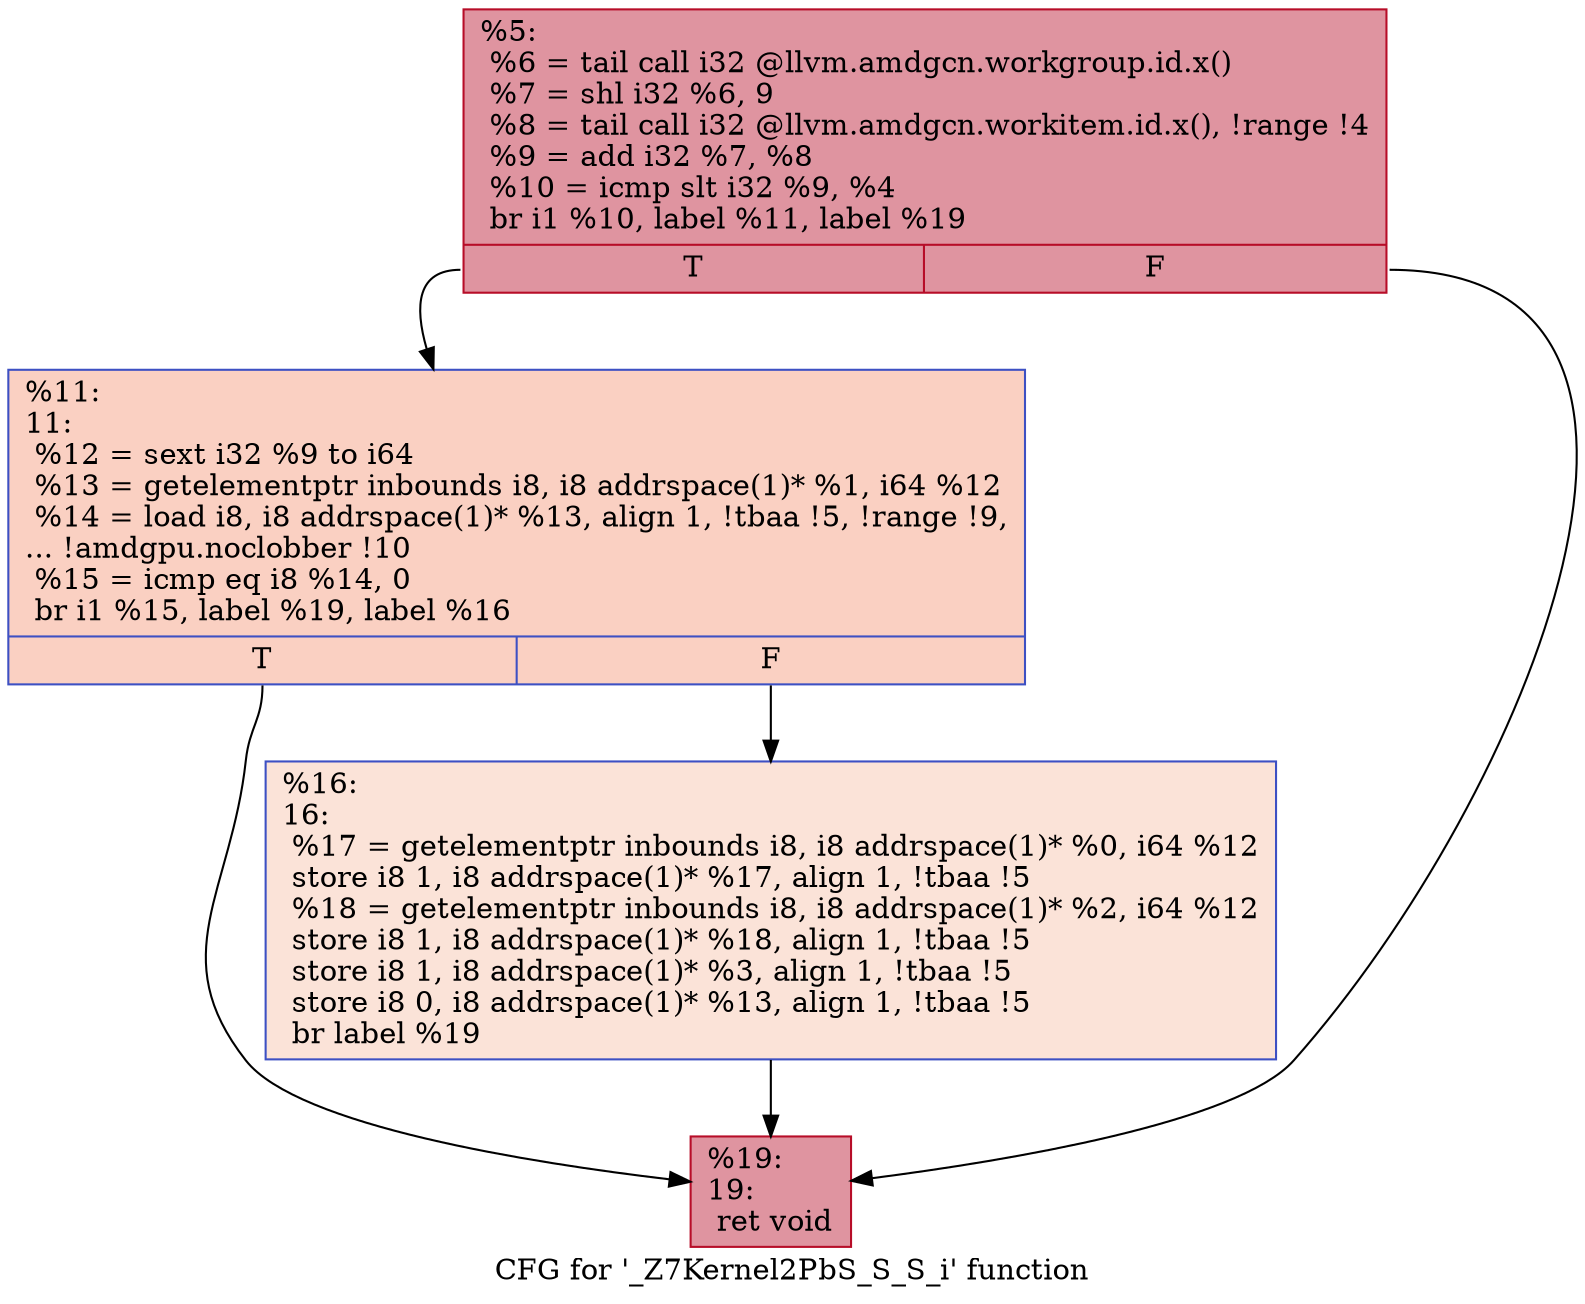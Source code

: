 digraph "CFG for '_Z7Kernel2PbS_S_S_i' function" {
	label="CFG for '_Z7Kernel2PbS_S_S_i' function";

	Node0x4f8d030 [shape=record,color="#b70d28ff", style=filled, fillcolor="#b70d2870",label="{%5:\l  %6 = tail call i32 @llvm.amdgcn.workgroup.id.x()\l  %7 = shl i32 %6, 9\l  %8 = tail call i32 @llvm.amdgcn.workitem.id.x(), !range !4\l  %9 = add i32 %7, %8\l  %10 = icmp slt i32 %9, %4\l  br i1 %10, label %11, label %19\l|{<s0>T|<s1>F}}"];
	Node0x4f8d030:s0 -> Node0x4f8c2c0;
	Node0x4f8d030:s1 -> Node0x4f8e860;
	Node0x4f8c2c0 [shape=record,color="#3d50c3ff", style=filled, fillcolor="#f3947570",label="{%11:\l11:                                               \l  %12 = sext i32 %9 to i64\l  %13 = getelementptr inbounds i8, i8 addrspace(1)* %1, i64 %12\l  %14 = load i8, i8 addrspace(1)* %13, align 1, !tbaa !5, !range !9,\l... !amdgpu.noclobber !10\l  %15 = icmp eq i8 %14, 0\l  br i1 %15, label %19, label %16\l|{<s0>T|<s1>F}}"];
	Node0x4f8c2c0:s0 -> Node0x4f8e860;
	Node0x4f8c2c0:s1 -> Node0x4f8eff0;
	Node0x4f8eff0 [shape=record,color="#3d50c3ff", style=filled, fillcolor="#f6bfa670",label="{%16:\l16:                                               \l  %17 = getelementptr inbounds i8, i8 addrspace(1)* %0, i64 %12\l  store i8 1, i8 addrspace(1)* %17, align 1, !tbaa !5\l  %18 = getelementptr inbounds i8, i8 addrspace(1)* %2, i64 %12\l  store i8 1, i8 addrspace(1)* %18, align 1, !tbaa !5\l  store i8 1, i8 addrspace(1)* %3, align 1, !tbaa !5\l  store i8 0, i8 addrspace(1)* %13, align 1, !tbaa !5\l  br label %19\l}"];
	Node0x4f8eff0 -> Node0x4f8e860;
	Node0x4f8e860 [shape=record,color="#b70d28ff", style=filled, fillcolor="#b70d2870",label="{%19:\l19:                                               \l  ret void\l}"];
}
